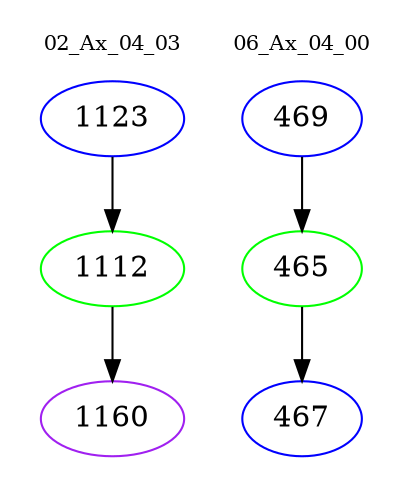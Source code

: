 digraph{
subgraph cluster_0 {
color = white
label = "02_Ax_04_03";
fontsize=10;
T0_1123 [label="1123", color="blue"]
T0_1123 -> T0_1112 [color="black"]
T0_1112 [label="1112", color="green"]
T0_1112 -> T0_1160 [color="black"]
T0_1160 [label="1160", color="purple"]
}
subgraph cluster_1 {
color = white
label = "06_Ax_04_00";
fontsize=10;
T1_469 [label="469", color="blue"]
T1_469 -> T1_465 [color="black"]
T1_465 [label="465", color="green"]
T1_465 -> T1_467 [color="black"]
T1_467 [label="467", color="blue"]
}
}
